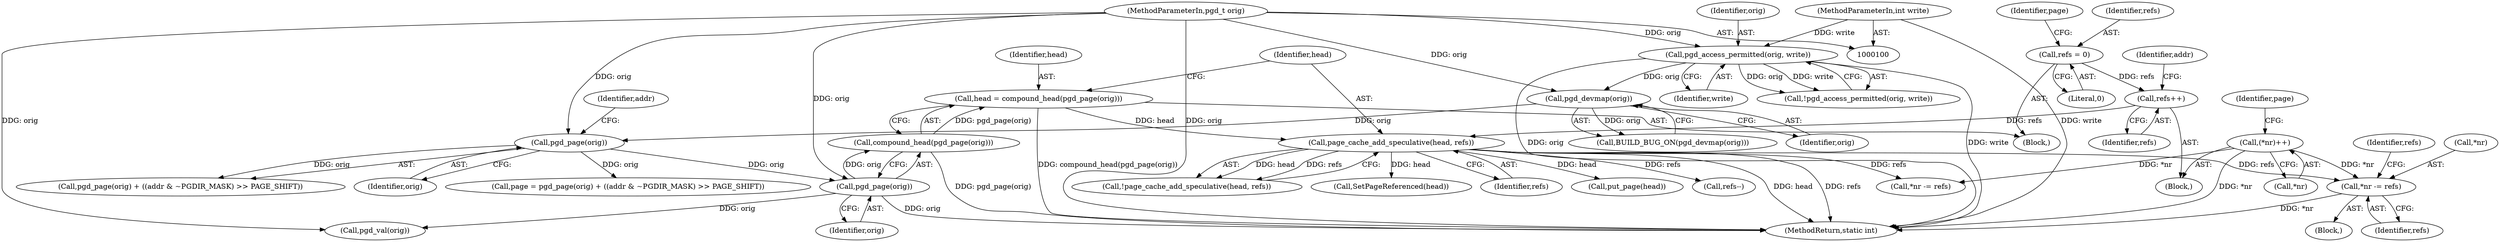 digraph "0_linux_6b3a707736301c2128ca85ce85fb13f60b5e350a_7@pointer" {
"1000183" [label="(Call,*nr -= refs)"];
"1000164" [label="(Call,page_cache_add_speculative(head, refs))"];
"1000157" [label="(Call,head = compound_head(pgd_page(orig)))"];
"1000159" [label="(Call,compound_head(pgd_page(orig)))"];
"1000160" [label="(Call,pgd_page(orig))"];
"1000128" [label="(Call,pgd_page(orig))"];
"1000120" [label="(Call,pgd_devmap(orig))"];
"1000114" [label="(Call,pgd_access_permitted(orig, write))"];
"1000101" [label="(MethodParameterIn,pgd_t orig)"];
"1000105" [label="(MethodParameterIn,int write)"];
"1000148" [label="(Call,refs++)"];
"1000122" [label="(Call,refs = 0)"];
"1000143" [label="(Call,(*nr)++)"];
"1000108" [label="(Block,)"];
"1000116" [label="(Identifier,write)"];
"1000189" [label="(Identifier,refs)"];
"1000184" [label="(Call,*nr)"];
"1000125" [label="(Call,page = pgd_page(orig) + ((addr & ~PGDIR_MASK) >> PAGE_SHIFT))"];
"1000182" [label="(Block,)"];
"1000101" [label="(MethodParameterIn,pgd_t orig)"];
"1000163" [label="(Call,!page_cache_add_speculative(head, refs))"];
"1000157" [label="(Call,head = compound_head(pgd_page(orig)))"];
"1000114" [label="(Call,pgd_access_permitted(orig, write))"];
"1000136" [label="(Block,)"];
"1000120" [label="(Call,pgd_devmap(orig))"];
"1000115" [label="(Identifier,orig)"];
"1000144" [label="(Call,*nr)"];
"1000194" [label="(Call,SetPageReferenced(head))"];
"1000166" [label="(Identifier,refs)"];
"1000127" [label="(Call,pgd_page(orig) + ((addr & ~PGDIR_MASK) >> PAGE_SHIFT))"];
"1000119" [label="(Call,BUILD_BUG_ON(pgd_devmap(orig)))"];
"1000124" [label="(Literal,0)"];
"1000113" [label="(Call,!pgd_access_permitted(orig, write))"];
"1000129" [label="(Identifier,orig)"];
"1000190" [label="(Call,put_page(head))"];
"1000123" [label="(Identifier,refs)"];
"1000186" [label="(Identifier,refs)"];
"1000147" [label="(Identifier,page)"];
"1000168" [label="(Call,*nr -= refs)"];
"1000152" [label="(Identifier,addr)"];
"1000159" [label="(Call,compound_head(pgd_page(orig)))"];
"1000128" [label="(Call,pgd_page(orig))"];
"1000165" [label="(Identifier,head)"];
"1000149" [label="(Identifier,refs)"];
"1000198" [label="(MethodReturn,static int)"];
"1000161" [label="(Identifier,orig)"];
"1000183" [label="(Call,*nr -= refs)"];
"1000158" [label="(Identifier,head)"];
"1000177" [label="(Call,pgd_val(orig))"];
"1000148" [label="(Call,refs++)"];
"1000122" [label="(Call,refs = 0)"];
"1000164" [label="(Call,page_cache_add_speculative(head, refs))"];
"1000143" [label="(Call,(*nr)++)"];
"1000160" [label="(Call,pgd_page(orig))"];
"1000126" [label="(Identifier,page)"];
"1000132" [label="(Identifier,addr)"];
"1000105" [label="(MethodParameterIn,int write)"];
"1000121" [label="(Identifier,orig)"];
"1000188" [label="(Call,refs--)"];
"1000183" -> "1000182"  [label="AST: "];
"1000183" -> "1000186"  [label="CFG: "];
"1000184" -> "1000183"  [label="AST: "];
"1000186" -> "1000183"  [label="AST: "];
"1000189" -> "1000183"  [label="CFG: "];
"1000183" -> "1000198"  [label="DDG: *nr"];
"1000164" -> "1000183"  [label="DDG: refs"];
"1000143" -> "1000183"  [label="DDG: *nr"];
"1000164" -> "1000163"  [label="AST: "];
"1000164" -> "1000166"  [label="CFG: "];
"1000165" -> "1000164"  [label="AST: "];
"1000166" -> "1000164"  [label="AST: "];
"1000163" -> "1000164"  [label="CFG: "];
"1000164" -> "1000198"  [label="DDG: refs"];
"1000164" -> "1000198"  [label="DDG: head"];
"1000164" -> "1000163"  [label="DDG: head"];
"1000164" -> "1000163"  [label="DDG: refs"];
"1000157" -> "1000164"  [label="DDG: head"];
"1000148" -> "1000164"  [label="DDG: refs"];
"1000164" -> "1000168"  [label="DDG: refs"];
"1000164" -> "1000188"  [label="DDG: refs"];
"1000164" -> "1000190"  [label="DDG: head"];
"1000164" -> "1000194"  [label="DDG: head"];
"1000157" -> "1000108"  [label="AST: "];
"1000157" -> "1000159"  [label="CFG: "];
"1000158" -> "1000157"  [label="AST: "];
"1000159" -> "1000157"  [label="AST: "];
"1000165" -> "1000157"  [label="CFG: "];
"1000157" -> "1000198"  [label="DDG: compound_head(pgd_page(orig))"];
"1000159" -> "1000157"  [label="DDG: pgd_page(orig)"];
"1000159" -> "1000160"  [label="CFG: "];
"1000160" -> "1000159"  [label="AST: "];
"1000159" -> "1000198"  [label="DDG: pgd_page(orig)"];
"1000160" -> "1000159"  [label="DDG: orig"];
"1000160" -> "1000161"  [label="CFG: "];
"1000161" -> "1000160"  [label="AST: "];
"1000160" -> "1000198"  [label="DDG: orig"];
"1000128" -> "1000160"  [label="DDG: orig"];
"1000101" -> "1000160"  [label="DDG: orig"];
"1000160" -> "1000177"  [label="DDG: orig"];
"1000128" -> "1000127"  [label="AST: "];
"1000128" -> "1000129"  [label="CFG: "];
"1000129" -> "1000128"  [label="AST: "];
"1000132" -> "1000128"  [label="CFG: "];
"1000128" -> "1000125"  [label="DDG: orig"];
"1000128" -> "1000127"  [label="DDG: orig"];
"1000120" -> "1000128"  [label="DDG: orig"];
"1000101" -> "1000128"  [label="DDG: orig"];
"1000120" -> "1000119"  [label="AST: "];
"1000120" -> "1000121"  [label="CFG: "];
"1000121" -> "1000120"  [label="AST: "];
"1000119" -> "1000120"  [label="CFG: "];
"1000120" -> "1000119"  [label="DDG: orig"];
"1000114" -> "1000120"  [label="DDG: orig"];
"1000101" -> "1000120"  [label="DDG: orig"];
"1000114" -> "1000113"  [label="AST: "];
"1000114" -> "1000116"  [label="CFG: "];
"1000115" -> "1000114"  [label="AST: "];
"1000116" -> "1000114"  [label="AST: "];
"1000113" -> "1000114"  [label="CFG: "];
"1000114" -> "1000198"  [label="DDG: orig"];
"1000114" -> "1000198"  [label="DDG: write"];
"1000114" -> "1000113"  [label="DDG: orig"];
"1000114" -> "1000113"  [label="DDG: write"];
"1000101" -> "1000114"  [label="DDG: orig"];
"1000105" -> "1000114"  [label="DDG: write"];
"1000101" -> "1000100"  [label="AST: "];
"1000101" -> "1000198"  [label="DDG: orig"];
"1000101" -> "1000177"  [label="DDG: orig"];
"1000105" -> "1000100"  [label="AST: "];
"1000105" -> "1000198"  [label="DDG: write"];
"1000148" -> "1000136"  [label="AST: "];
"1000148" -> "1000149"  [label="CFG: "];
"1000149" -> "1000148"  [label="AST: "];
"1000152" -> "1000148"  [label="CFG: "];
"1000122" -> "1000148"  [label="DDG: refs"];
"1000122" -> "1000108"  [label="AST: "];
"1000122" -> "1000124"  [label="CFG: "];
"1000123" -> "1000122"  [label="AST: "];
"1000124" -> "1000122"  [label="AST: "];
"1000126" -> "1000122"  [label="CFG: "];
"1000143" -> "1000136"  [label="AST: "];
"1000143" -> "1000144"  [label="CFG: "];
"1000144" -> "1000143"  [label="AST: "];
"1000147" -> "1000143"  [label="CFG: "];
"1000143" -> "1000198"  [label="DDG: *nr"];
"1000143" -> "1000168"  [label="DDG: *nr"];
}
